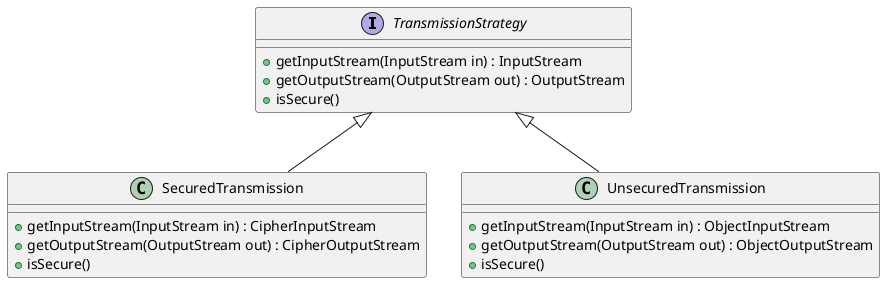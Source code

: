 @startuml transmission_strategy.png

interface TransmissionStrategy {

    + getInputStream(InputStream in) : InputStream
    + getOutputStream(OutputStream out) : OutputStream
    + isSecure()
}

class SecuredTransmission {

    + getInputStream(InputStream in) : CipherInputStream
    + getOutputStream(OutputStream out) : CipherOutputStream
    + isSecure()
}

class UnsecuredTransmission {

    + getInputStream(InputStream in) : ObjectInputStream
    + getOutputStream(OutputStream out) : ObjectOutputStream
    + isSecure()
}

TransmissionStrategy <|-- SecuredTransmission
TransmissionStrategy <|-- UnsecuredTransmission

@enduml
